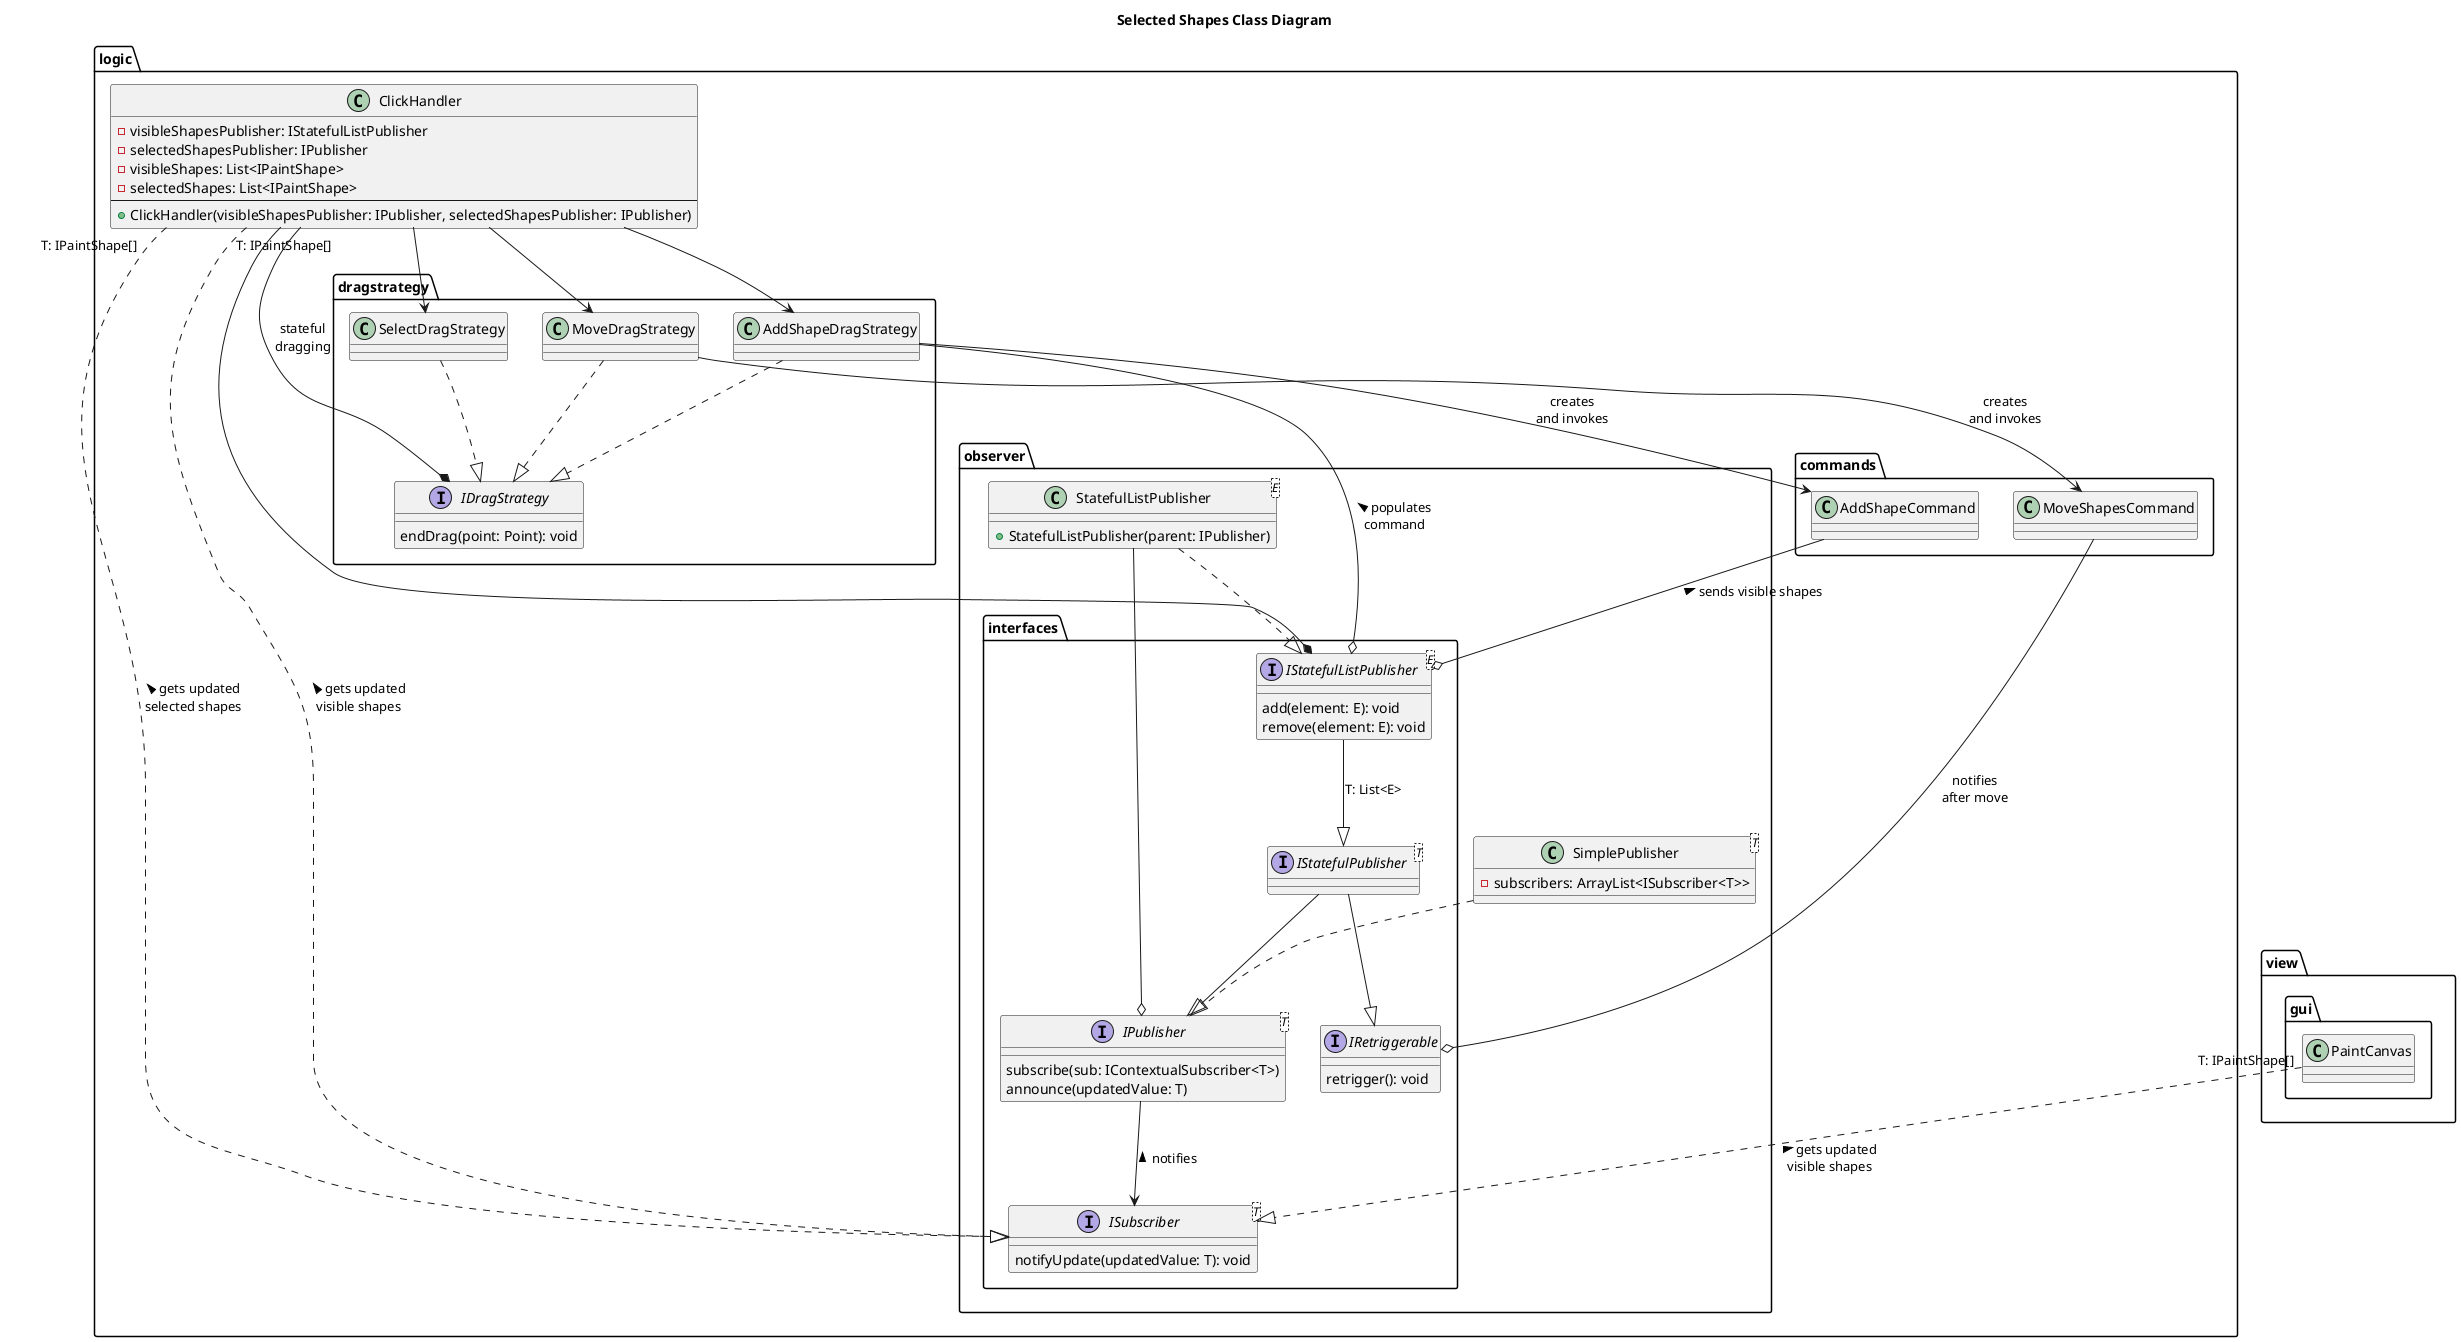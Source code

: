 @startuml Shapes Class Diagram
title Selected Shapes Class Diagram

package logic {
    package observer {
        package interfaces {
            interface IPublisher <T> {
                subscribe(sub: IContextualSubscriber<T>)
                announce(updatedValue: T)
            }

            interface ISubscriber<T> {
                notifyUpdate(updatedValue: T): void
            }

            interface IStatefulListPublisher<E> {
                add(element: E): void
                remove(element: E): void
            }

            interface IRetriggerable {
                retrigger(): void
            }

            interface IStatefulPublisher<T>{}
        }

        class SimplePublisher<T> {
            - subscribers: ArrayList<ISubscriber<T>>
        }

        class StatefulListPublisher<E> {
            + StatefulListPublisher(parent: IPublisher)
        }
    }

    class ClickHandler {
        - visibleShapesPublisher: IStatefulListPublisher
        - selectedShapesPublisher: IPublisher
        - visibleShapes: List<IPaintShape>
        - selectedShapes: List<IPaintShape>
        --
        + ClickHandler(visibleShapesPublisher: IPublisher, selectedShapesPublisher: IPublisher)
    }

    package commands {
        class AddShapeCommand 
        class MoveShapesCommand
    }

    package dragstrategy {
        interface IDragStrategy{
            endDrag(point: Point): void
        }
        class MoveDragStrategy
        class AddShapeDragStrategy
        class SelectDragStrategy
    }
}

package view.gui {
    class PaintCanvas {}
}

StatefulListPublisher ..|> IStatefulListPublisher
StatefulListPublisher --o IPublisher
IPublisher --> ISubscriber : < notifies
IStatefulPublisher --|> IPublisher
IStatefulPublisher --|> IRetriggerable
IStatefulListPublisher --|> IStatefulPublisher : T: List<E>
SimplePublisher ..|> IPublisher
PaintCanvas "T: IPaintShape[]" ..|> ISubscriber : < gets updated\nvisible shapes
ClickHandler "T: IPaintShape[]" ..|> ISubscriber : < gets updated\nselected shapes
ClickHandler "T: IPaintShape[]" ..|> ISubscriber : < gets updated\nvisible shapes
AddShapeCommand --o IStatefulListPublisher : < sends visible shapes
AddShapeDragStrategy --o IStatefulListPublisher : < populates\ncommand
ClickHandler --* IStatefulListPublisher
ClickHandler --> MoveDragStrategy
ClickHandler --> SelectDragStrategy
ClickHandler --> AddShapeDragStrategy
ClickHandler --* IDragStrategy : stateful\ndragging
AddShapeDragStrategy --> AddShapeCommand : creates\nand invokes
MoveDragStrategy --> MoveShapesCommand : creates\nand invokes
MoveDragStrategy ..|> IDragStrategy
SelectDragStrategy ..|> IDragStrategy
AddShapeDragStrategy ..|> IDragStrategy
MoveShapesCommand --o IRetriggerable : notifies\nafter move

@enduml
